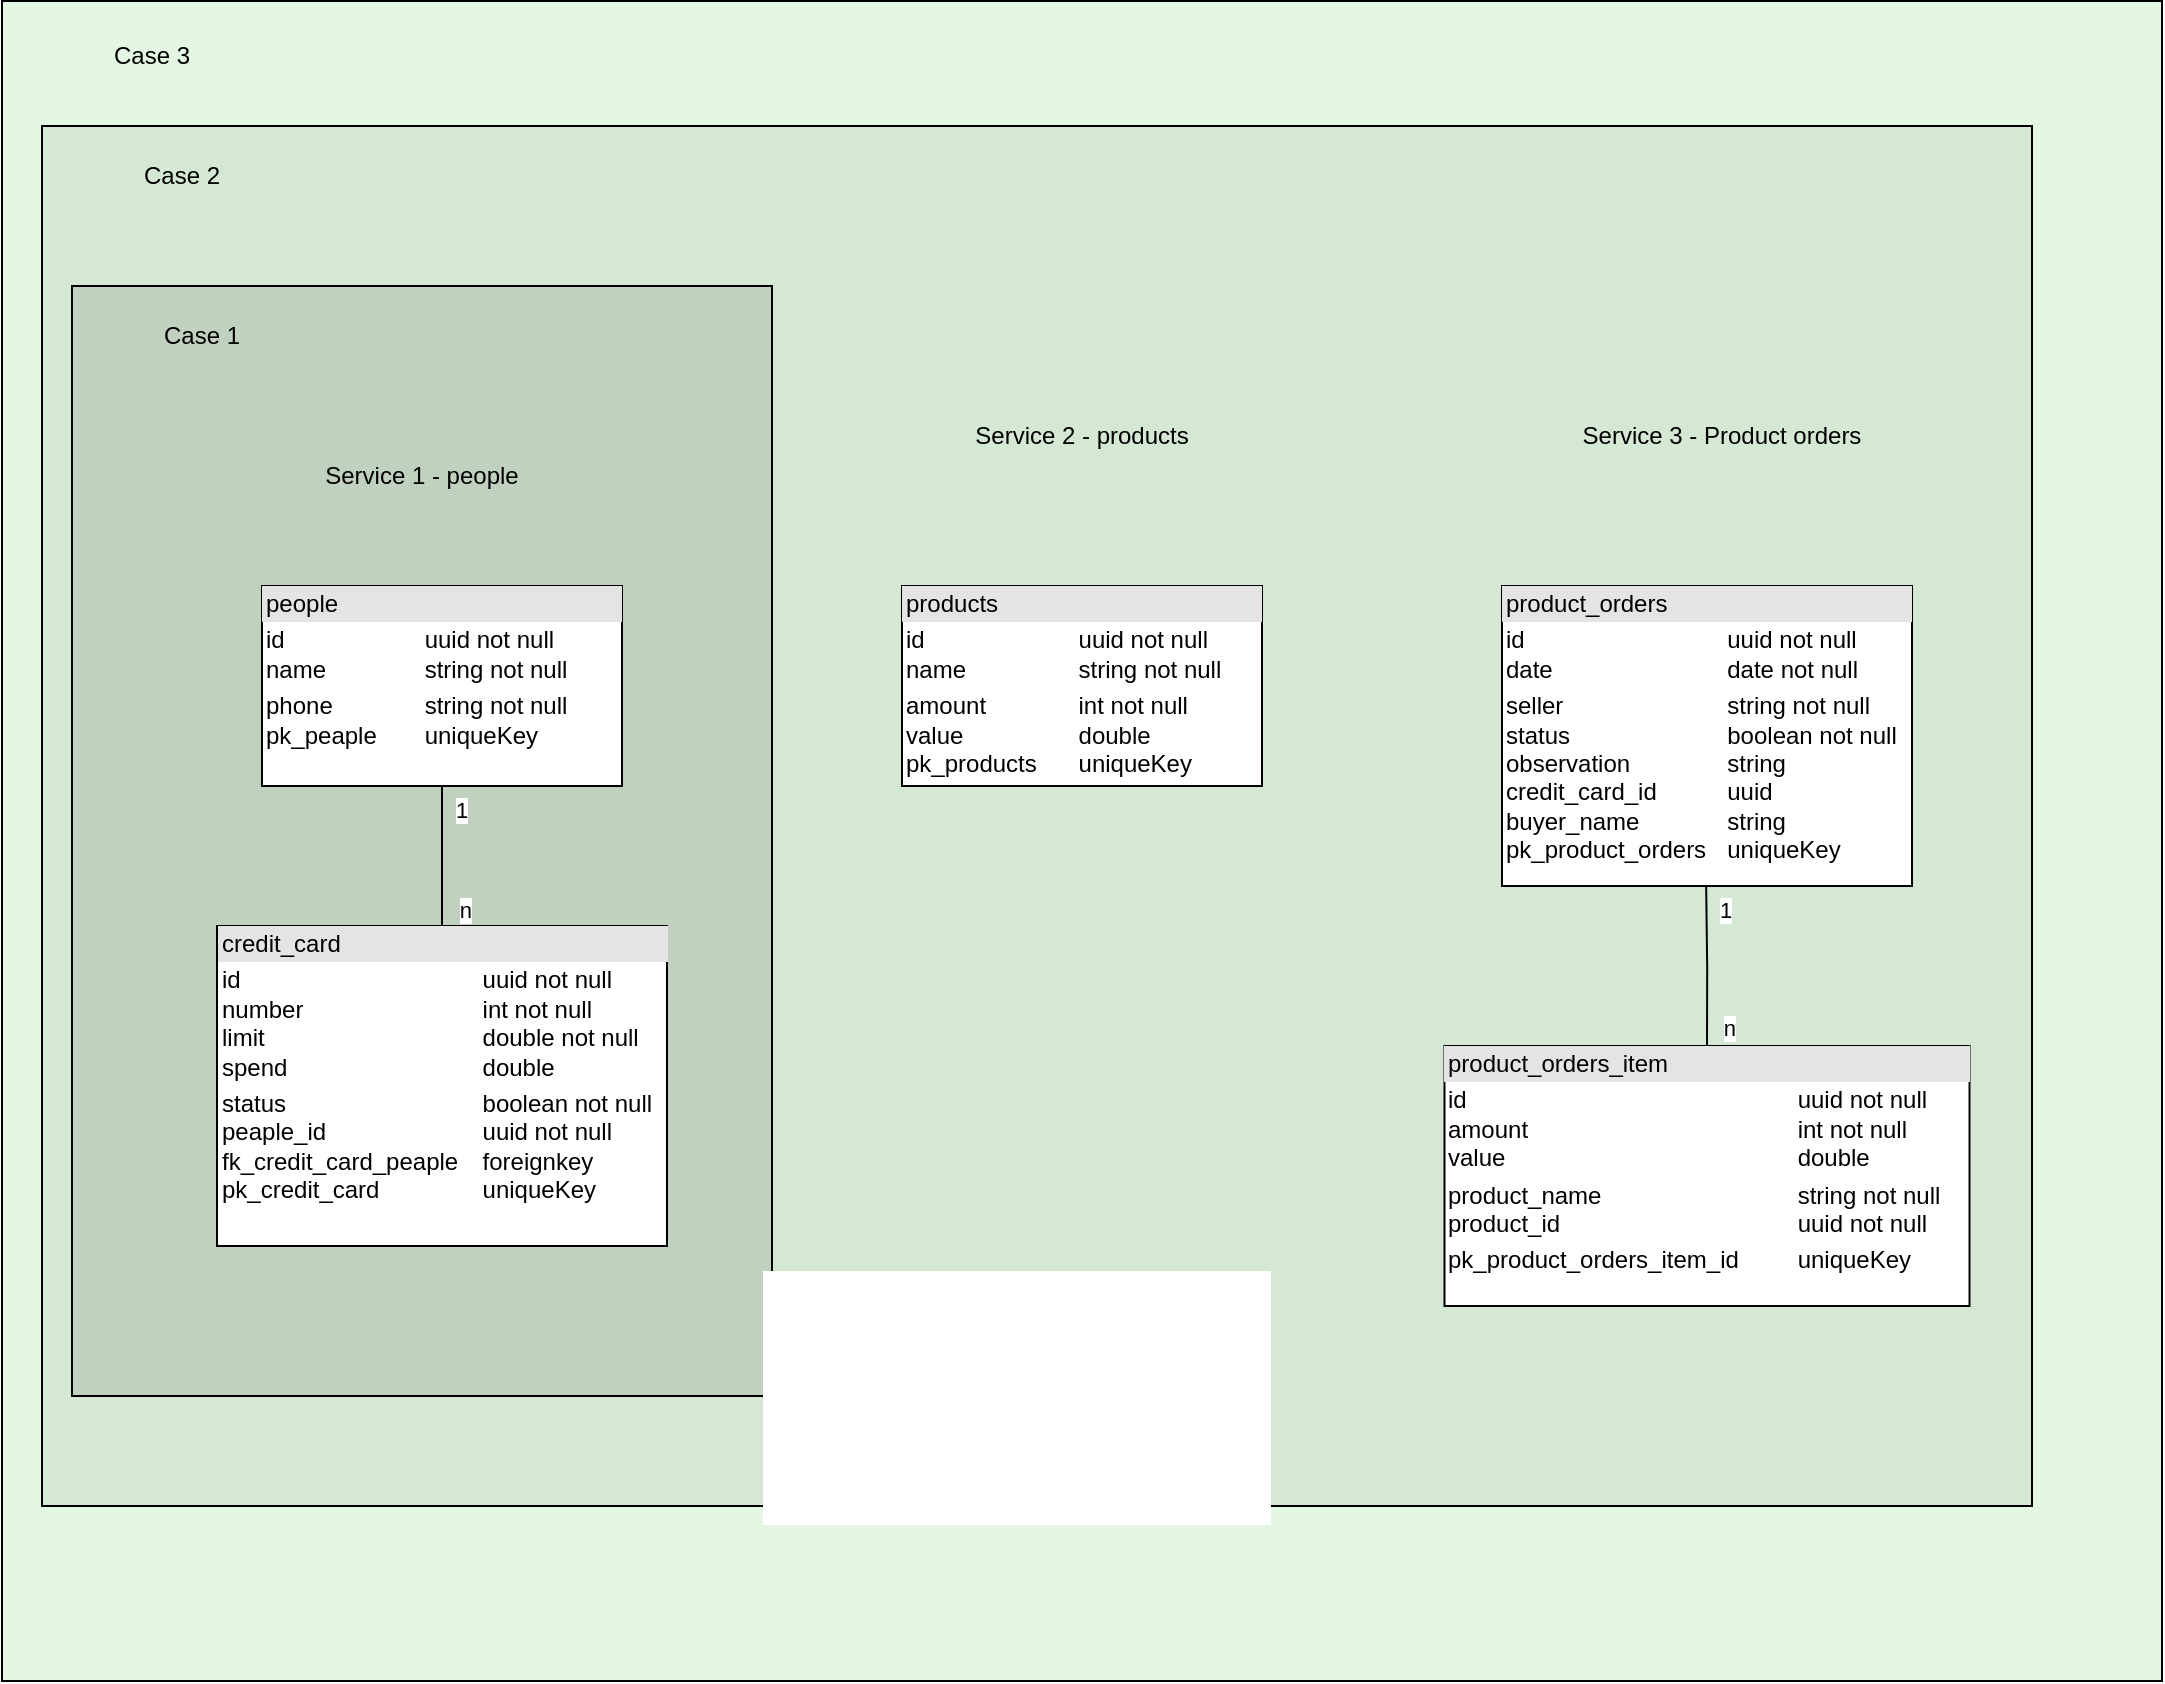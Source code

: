 <mxfile version="20.4.2" type="github">
  <diagram id="OG3Dx1P2CEUHb1AnWOnF" name="Page-1">
    <mxGraphModel dx="2119" dy="929" grid="1" gridSize="10" guides="1" tooltips="1" connect="1" arrows="1" fold="1" page="1" pageScale="1" pageWidth="850" pageHeight="1100" math="0" shadow="0">
      <root>
        <mxCell id="0" />
        <mxCell id="1" parent="0" />
        <mxCell id="n4qYQkR-iDJ1ijotbNcZ-30" value="" style="verticalLabelPosition=bottom;verticalAlign=top;html=1;shape=mxgraph.basic.rect;fillColor2=none;strokeWidth=1;size=20;indent=5;fillColor=#E3F7E2;" vertex="1" parent="1">
          <mxGeometry x="-75" y="47.5" width="1080" height="840" as="geometry" />
        </mxCell>
        <mxCell id="n4qYQkR-iDJ1ijotbNcZ-28" value="" style="verticalLabelPosition=bottom;verticalAlign=top;html=1;shape=mxgraph.basic.rect;fillColor2=none;strokeWidth=1;size=20;indent=5;fillColor=#D5E8D4;" vertex="1" parent="1">
          <mxGeometry x="-55" y="110" width="995" height="690" as="geometry" />
        </mxCell>
        <mxCell id="n4qYQkR-iDJ1ijotbNcZ-26" value="" style="verticalLabelPosition=bottom;verticalAlign=top;html=1;shape=mxgraph.basic.rect;fillColor2=none;strokeWidth=1;size=20;indent=5;fillColor=#C0D1BF;" vertex="1" parent="1">
          <mxGeometry x="-40" y="190" width="350" height="555" as="geometry" />
        </mxCell>
        <mxCell id="n4qYQkR-iDJ1ijotbNcZ-3" value="Service 1 - people" style="text;html=1;strokeColor=none;fillColor=none;align=center;verticalAlign=middle;whiteSpace=wrap;rounded=0;" vertex="1" parent="1">
          <mxGeometry x="80" y="270" width="110" height="30" as="geometry" />
        </mxCell>
        <mxCell id="n4qYQkR-iDJ1ijotbNcZ-4" value="Service 3 - Product orders" style="text;html=1;strokeColor=none;fillColor=none;align=center;verticalAlign=middle;whiteSpace=wrap;rounded=0;" vertex="1" parent="1">
          <mxGeometry x="710" y="250" width="150" height="30" as="geometry" />
        </mxCell>
        <mxCell id="n4qYQkR-iDJ1ijotbNcZ-5" value="Service 2 - products" style="text;html=1;strokeColor=none;fillColor=none;align=center;verticalAlign=middle;whiteSpace=wrap;rounded=0;" vertex="1" parent="1">
          <mxGeometry x="410" y="250" width="110" height="30" as="geometry" />
        </mxCell>
        <mxCell id="n4qYQkR-iDJ1ijotbNcZ-8" value="&lt;div style=&quot;box-sizing:border-box;width:100%;background:#e4e4e4;padding:2px;&quot;&gt;people&lt;/div&gt;&lt;table style=&quot;width:100%;font-size:1em;&quot; cellpadding=&quot;2&quot; cellspacing=&quot;0&quot;&gt;&lt;tbody&gt;&lt;tr&gt;&lt;td&gt;id&lt;br&gt;name&lt;/td&gt;&lt;td&gt;uuid not null&lt;br&gt;string not null&lt;br&gt;&lt;/td&gt;&lt;/tr&gt;&lt;tr&gt;&lt;td&gt;phone&lt;br&gt;pk_peaple&lt;span style=&quot;&quot;&gt;	&lt;/span&gt;&lt;br&gt;&lt;/td&gt;&lt;td&gt;string not null&lt;br&gt;uniqueKey&lt;br&gt;&lt;/td&gt;&lt;/tr&gt;&lt;tr&gt;&lt;td&gt;&lt;br&gt;&lt;/td&gt;&lt;td&gt;&lt;br&gt;&lt;/td&gt;&lt;/tr&gt;&lt;/tbody&gt;&lt;/table&gt;" style="verticalAlign=top;align=left;overflow=fill;html=1;" vertex="1" parent="1">
          <mxGeometry x="55" y="340" width="180" height="100" as="geometry" />
        </mxCell>
        <mxCell id="n4qYQkR-iDJ1ijotbNcZ-9" value="&lt;div style=&quot;box-sizing:border-box;width:100%;background:#e4e4e4;padding:2px;&quot;&gt;credit_card&lt;/div&gt;&lt;table style=&quot;width:100%;font-size:1em;&quot; cellpadding=&quot;2&quot; cellspacing=&quot;0&quot;&gt;&lt;tbody&gt;&lt;tr&gt;&lt;td&gt;id&lt;br&gt;number&lt;br&gt;limit&lt;br&gt;spend&lt;/td&gt;&lt;td&gt;uuid not null&lt;br&gt;int not null&lt;br&gt;double not null&lt;br&gt;double&lt;/td&gt;&lt;/tr&gt;&lt;tr&gt;&lt;td&gt;status&lt;br&gt;peaple_id&lt;br&gt;fk_credit_card_peaple&lt;br&gt;pk_credit_card&lt;br&gt;&lt;/td&gt;&lt;td&gt;boolean not null&lt;br&gt;uuid not null&lt;br&gt;foreignkey&lt;br&gt;uniqueKey&lt;br&gt;&lt;/td&gt;&lt;/tr&gt;&lt;tr&gt;&lt;td&gt;&lt;br&gt;&lt;/td&gt;&lt;td&gt;&lt;br&gt;&lt;/td&gt;&lt;/tr&gt;&lt;/tbody&gt;&lt;/table&gt;" style="verticalAlign=top;align=left;overflow=fill;html=1;" vertex="1" parent="1">
          <mxGeometry x="32.5" y="510" width="225" height="160" as="geometry" />
        </mxCell>
        <mxCell id="n4qYQkR-iDJ1ijotbNcZ-14" value="" style="endArrow=none;html=1;edgeStyle=orthogonalEdgeStyle;rounded=0;exitX=0.5;exitY=1;exitDx=0;exitDy=0;entryX=0.5;entryY=0;entryDx=0;entryDy=0;" edge="1" parent="1" source="n4qYQkR-iDJ1ijotbNcZ-8" target="n4qYQkR-iDJ1ijotbNcZ-9">
          <mxGeometry relative="1" as="geometry">
            <mxPoint x="290" y="580" as="sourcePoint" />
            <mxPoint x="440" y="590" as="targetPoint" />
          </mxGeometry>
        </mxCell>
        <mxCell id="n4qYQkR-iDJ1ijotbNcZ-15" value="1" style="edgeLabel;resizable=0;html=1;align=left;verticalAlign=bottom;" connectable="0" vertex="1" parent="n4qYQkR-iDJ1ijotbNcZ-14">
          <mxGeometry x="-1" relative="1" as="geometry">
            <mxPoint x="5" y="20" as="offset" />
          </mxGeometry>
        </mxCell>
        <mxCell id="n4qYQkR-iDJ1ijotbNcZ-16" value="n" style="edgeLabel;resizable=0;html=1;align=right;verticalAlign=bottom;" connectable="0" vertex="1" parent="n4qYQkR-iDJ1ijotbNcZ-14">
          <mxGeometry x="1" relative="1" as="geometry">
            <mxPoint x="15" as="offset" />
          </mxGeometry>
        </mxCell>
        <mxCell id="n4qYQkR-iDJ1ijotbNcZ-18" value="&lt;div style=&quot;box-sizing:border-box;width:100%;background:#e4e4e4;padding:2px;&quot;&gt;products&lt;/div&gt;&lt;table style=&quot;width:100%;font-size:1em;&quot; cellpadding=&quot;2&quot; cellspacing=&quot;0&quot;&gt;&lt;tbody&gt;&lt;tr&gt;&lt;td&gt;id&lt;br&gt;name&lt;/td&gt;&lt;td&gt;uuid not null&lt;br&gt;string not null&lt;br&gt;&lt;/td&gt;&lt;/tr&gt;&lt;tr&gt;&lt;td&gt;amount&lt;br&gt;value&lt;br&gt;pk_products&lt;br&gt;&lt;/td&gt;&lt;td&gt;int not null&lt;br&gt;double&lt;br&gt;uniqueKey&lt;br&gt;&lt;/td&gt;&lt;/tr&gt;&lt;tr&gt;&lt;td&gt;&lt;br&gt;&lt;/td&gt;&lt;td&gt;&lt;br&gt;&lt;/td&gt;&lt;/tr&gt;&lt;/tbody&gt;&lt;/table&gt;" style="verticalAlign=top;align=left;overflow=fill;html=1;" vertex="1" parent="1">
          <mxGeometry x="375" y="340" width="180" height="100" as="geometry" />
        </mxCell>
        <mxCell id="n4qYQkR-iDJ1ijotbNcZ-20" value="&lt;div style=&quot;box-sizing:border-box;width:100%;background:#e4e4e4;padding:2px;&quot;&gt;product_orders&lt;/div&gt;&lt;table style=&quot;width:100%;font-size:1em;&quot; cellpadding=&quot;2&quot; cellspacing=&quot;0&quot;&gt;&lt;tbody&gt;&lt;tr&gt;&lt;td&gt;id&lt;br&gt;date&lt;/td&gt;&lt;td&gt;uuid not null&lt;br&gt;date not null&lt;br&gt;&lt;/td&gt;&lt;/tr&gt;&lt;tr&gt;&lt;td&gt;seller&lt;br&gt;status&lt;br&gt;observation&lt;br&gt;credit_card_id&lt;br&gt;buyer_name&lt;br&gt;pk_product_orders&lt;span style=&quot;&quot;&gt;&lt;/span&gt;&lt;br&gt;&lt;/td&gt;&lt;td&gt;string not null&lt;br&gt;boolean not null&lt;br&gt;string&lt;br&gt;uuid&lt;br&gt;string&lt;br&gt;uniqueKey&lt;br&gt;&lt;/td&gt;&lt;/tr&gt;&lt;tr&gt;&lt;td&gt;&lt;br&gt;&lt;/td&gt;&lt;td&gt;&lt;br&gt;&lt;/td&gt;&lt;/tr&gt;&lt;/tbody&gt;&lt;/table&gt;" style="verticalAlign=top;align=left;overflow=fill;html=1;" vertex="1" parent="1">
          <mxGeometry x="675" y="340" width="205" height="150" as="geometry" />
        </mxCell>
        <mxCell id="n4qYQkR-iDJ1ijotbNcZ-22" value="&lt;div style=&quot;box-sizing:border-box;width:100%;background:#e4e4e4;padding:2px;&quot;&gt;product_orders_item&lt;br&gt;&lt;/div&gt;&lt;table style=&quot;width:100%;font-size:1em;&quot; cellpadding=&quot;2&quot; cellspacing=&quot;0&quot;&gt;&lt;tbody&gt;&lt;tr&gt;&lt;td&gt;id&lt;br&gt;amount&lt;br&gt;value&lt;/td&gt;&lt;td&gt;uuid not null&lt;br&gt;int not null&lt;br&gt;double&lt;/td&gt;&lt;/tr&gt;&lt;tr&gt;&lt;td&gt;product_name&lt;br&gt;product_id&lt;br&gt;&lt;/td&gt;&lt;td&gt;string not null&lt;br&gt;uuid not null&lt;/td&gt;&lt;/tr&gt;&lt;tr&gt;&lt;td&gt;pk_product_orders_item_id&lt;/td&gt;&lt;td&gt;uniqueKey&lt;/td&gt;&lt;/tr&gt;&lt;/tbody&gt;&lt;/table&gt;" style="verticalAlign=top;align=left;overflow=fill;html=1;" vertex="1" parent="1">
          <mxGeometry x="646.25" y="570" width="262.5" height="130" as="geometry" />
        </mxCell>
        <mxCell id="n4qYQkR-iDJ1ijotbNcZ-23" value="" style="endArrow=none;html=1;edgeStyle=orthogonalEdgeStyle;rounded=0;exitX=0.5;exitY=1;exitDx=0;exitDy=0;entryX=0.5;entryY=0;entryDx=0;entryDy=0;" edge="1" parent="1" target="n4qYQkR-iDJ1ijotbNcZ-22">
          <mxGeometry relative="1" as="geometry">
            <mxPoint x="777.08" y="490" as="sourcePoint" />
            <mxPoint x="777.08" y="560" as="targetPoint" />
          </mxGeometry>
        </mxCell>
        <mxCell id="n4qYQkR-iDJ1ijotbNcZ-24" value="1" style="edgeLabel;resizable=0;html=1;align=left;verticalAlign=bottom;" connectable="0" vertex="1" parent="n4qYQkR-iDJ1ijotbNcZ-23">
          <mxGeometry x="-1" relative="1" as="geometry">
            <mxPoint x="5" y="20" as="offset" />
          </mxGeometry>
        </mxCell>
        <mxCell id="n4qYQkR-iDJ1ijotbNcZ-25" value="n" style="edgeLabel;resizable=0;html=1;align=right;verticalAlign=bottom;" connectable="0" vertex="1" parent="n4qYQkR-iDJ1ijotbNcZ-23">
          <mxGeometry x="1" relative="1" as="geometry">
            <mxPoint x="15" as="offset" />
          </mxGeometry>
        </mxCell>
        <mxCell id="n4qYQkR-iDJ1ijotbNcZ-27" value="Case 1" style="text;html=1;strokeColor=none;fillColor=none;align=center;verticalAlign=middle;whiteSpace=wrap;rounded=0;" vertex="1" parent="1">
          <mxGeometry x="-30" y="200" width="110" height="30" as="geometry" />
        </mxCell>
        <mxCell id="n4qYQkR-iDJ1ijotbNcZ-29" value="Case 2" style="text;html=1;strokeColor=none;fillColor=none;align=center;verticalAlign=middle;whiteSpace=wrap;rounded=0;" vertex="1" parent="1">
          <mxGeometry x="-40" y="120" width="110" height="30" as="geometry" />
        </mxCell>
        <mxCell id="n4qYQkR-iDJ1ijotbNcZ-31" value="Case 3" style="text;html=1;strokeColor=none;fillColor=none;align=center;verticalAlign=middle;whiteSpace=wrap;rounded=0;" vertex="1" parent="1">
          <mxGeometry x="-55" y="60" width="110" height="30" as="geometry" />
        </mxCell>
      </root>
    </mxGraphModel>
  </diagram>
</mxfile>
